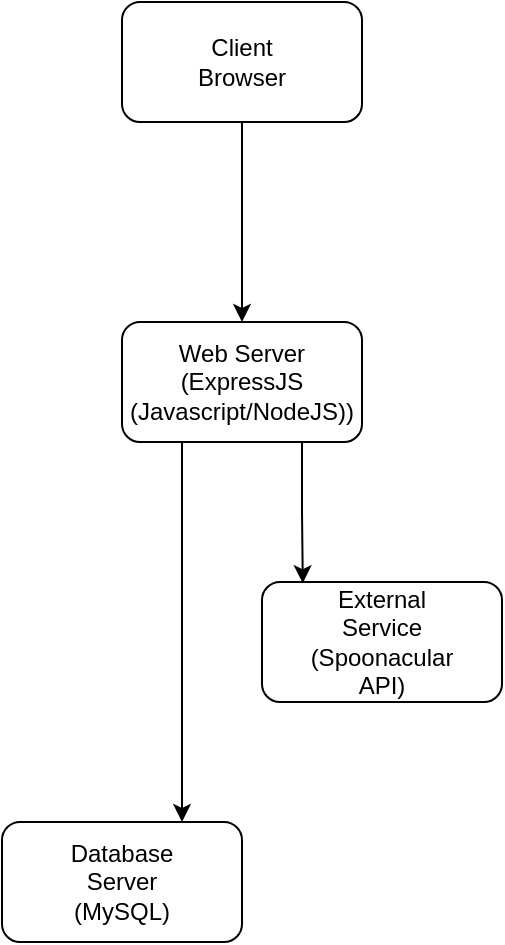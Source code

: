 <mxfile version="25.0.1">
  <diagram name="Page-1" id="LOTBRAkOF79c5huIzY-V">
    <mxGraphModel dx="1290" dy="557" grid="1" gridSize="10" guides="1" tooltips="1" connect="1" arrows="1" fold="1" page="1" pageScale="1" pageWidth="1169" pageHeight="827" math="0" shadow="0">
      <root>
        <mxCell id="0" />
        <mxCell id="1" parent="0" />
        <mxCell id="_VZB7JmNhEEntWlZTonQ-9" style="edgeStyle=orthogonalEdgeStyle;rounded=0;orthogonalLoop=1;jettySize=auto;html=1;exitX=0.5;exitY=1;exitDx=0;exitDy=0;entryX=0.5;entryY=0;entryDx=0;entryDy=0;" edge="1" parent="1" source="_VZB7JmNhEEntWlZTonQ-1" target="_VZB7JmNhEEntWlZTonQ-2">
          <mxGeometry relative="1" as="geometry" />
        </mxCell>
        <mxCell id="_VZB7JmNhEEntWlZTonQ-1" value="" style="rounded=1;whiteSpace=wrap;html=1;" vertex="1" parent="1">
          <mxGeometry x="470" y="20" width="120" height="60" as="geometry" />
        </mxCell>
        <mxCell id="_VZB7JmNhEEntWlZTonQ-11" style="edgeStyle=orthogonalEdgeStyle;rounded=0;orthogonalLoop=1;jettySize=auto;html=1;exitX=0.25;exitY=1;exitDx=0;exitDy=0;entryX=0.75;entryY=0;entryDx=0;entryDy=0;" edge="1" parent="1" source="_VZB7JmNhEEntWlZTonQ-2" target="_VZB7JmNhEEntWlZTonQ-4">
          <mxGeometry relative="1" as="geometry" />
        </mxCell>
        <mxCell id="_VZB7JmNhEEntWlZTonQ-2" value="" style="rounded=1;whiteSpace=wrap;html=1;" vertex="1" parent="1">
          <mxGeometry x="470" y="180" width="120" height="60" as="geometry" />
        </mxCell>
        <mxCell id="_VZB7JmNhEEntWlZTonQ-3" value="" style="rounded=1;whiteSpace=wrap;html=1;" vertex="1" parent="1">
          <mxGeometry x="540" y="310" width="120" height="60" as="geometry" />
        </mxCell>
        <mxCell id="_VZB7JmNhEEntWlZTonQ-4" value="" style="rounded=1;whiteSpace=wrap;html=1;" vertex="1" parent="1">
          <mxGeometry x="410" y="430" width="120" height="60" as="geometry" />
        </mxCell>
        <mxCell id="_VZB7JmNhEEntWlZTonQ-5" value="Client Browser" style="text;html=1;align=center;verticalAlign=middle;whiteSpace=wrap;rounded=0;" vertex="1" parent="1">
          <mxGeometry x="500" y="35" width="60" height="30" as="geometry" />
        </mxCell>
        <mxCell id="_VZB7JmNhEEntWlZTonQ-6" value="Web Server&lt;div&gt;(ExpressJS (Javascript/NodeJS))&lt;/div&gt;" style="text;html=1;align=center;verticalAlign=middle;whiteSpace=wrap;rounded=0;" vertex="1" parent="1">
          <mxGeometry x="500" y="195" width="60" height="30" as="geometry" />
        </mxCell>
        <mxCell id="_VZB7JmNhEEntWlZTonQ-7" value="External Service&lt;div&gt;(Spoonacular API)&lt;/div&gt;" style="text;html=1;align=center;verticalAlign=middle;whiteSpace=wrap;rounded=0;" vertex="1" parent="1">
          <mxGeometry x="570" y="325" width="60" height="30" as="geometry" />
        </mxCell>
        <mxCell id="_VZB7JmNhEEntWlZTonQ-8" value="Database Server&lt;div&gt;(MySQL)&lt;/div&gt;" style="text;html=1;align=center;verticalAlign=middle;whiteSpace=wrap;rounded=0;" vertex="1" parent="1">
          <mxGeometry x="440" y="445" width="60" height="30" as="geometry" />
        </mxCell>
        <mxCell id="_VZB7JmNhEEntWlZTonQ-10" style="edgeStyle=orthogonalEdgeStyle;rounded=0;orthogonalLoop=1;jettySize=auto;html=1;exitX=0.75;exitY=1;exitDx=0;exitDy=0;entryX=0.17;entryY=0.01;entryDx=0;entryDy=0;entryPerimeter=0;" edge="1" parent="1" source="_VZB7JmNhEEntWlZTonQ-2" target="_VZB7JmNhEEntWlZTonQ-3">
          <mxGeometry relative="1" as="geometry" />
        </mxCell>
      </root>
    </mxGraphModel>
  </diagram>
</mxfile>
